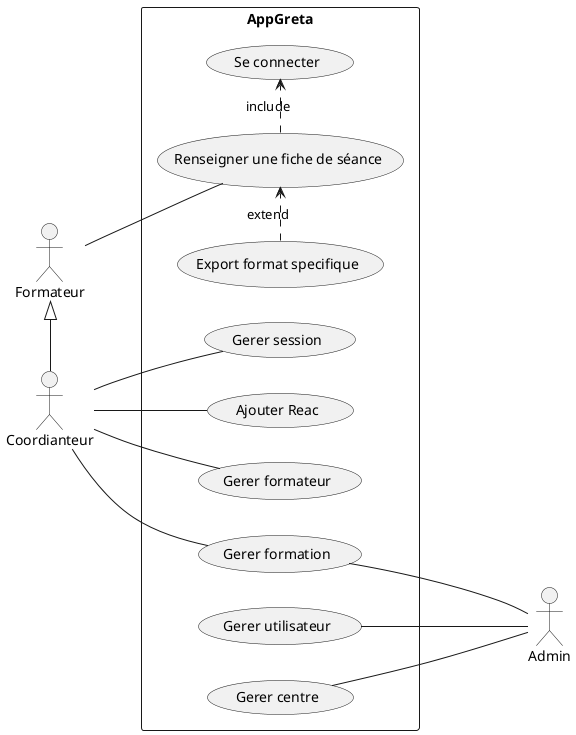 @startuml


left to right direction
actor "Formateur" as forma
actor "Coordianteur" as coor
actor "Admin" as admin
rectangle AppGreta {
  usecase "Renseigner une fiche de séance" as UC1
  usecase "Se connecter" as UC2
  usecase "Export format specifique" as UC3
  usecase "Gerer session" as UC4
  usecase "Ajouter Reac" as UC5
  usecase "Gerer formateur" as UC6
  usecase "Gerer formation" as UC10
  usecase "Gerer utilisateur" as UC11
  usecase "Gerer centre" as UC12
}
forma <|- coor
forma -- UC1
UC1 .> UC2 :include
UC3 .> UC1 :extend
coor -- UC4
coor -- UC5
coor -- UC6
coor -- UC10
UC10 --- admin
UC11 -- admin
UC12 -- admin

@enduml

